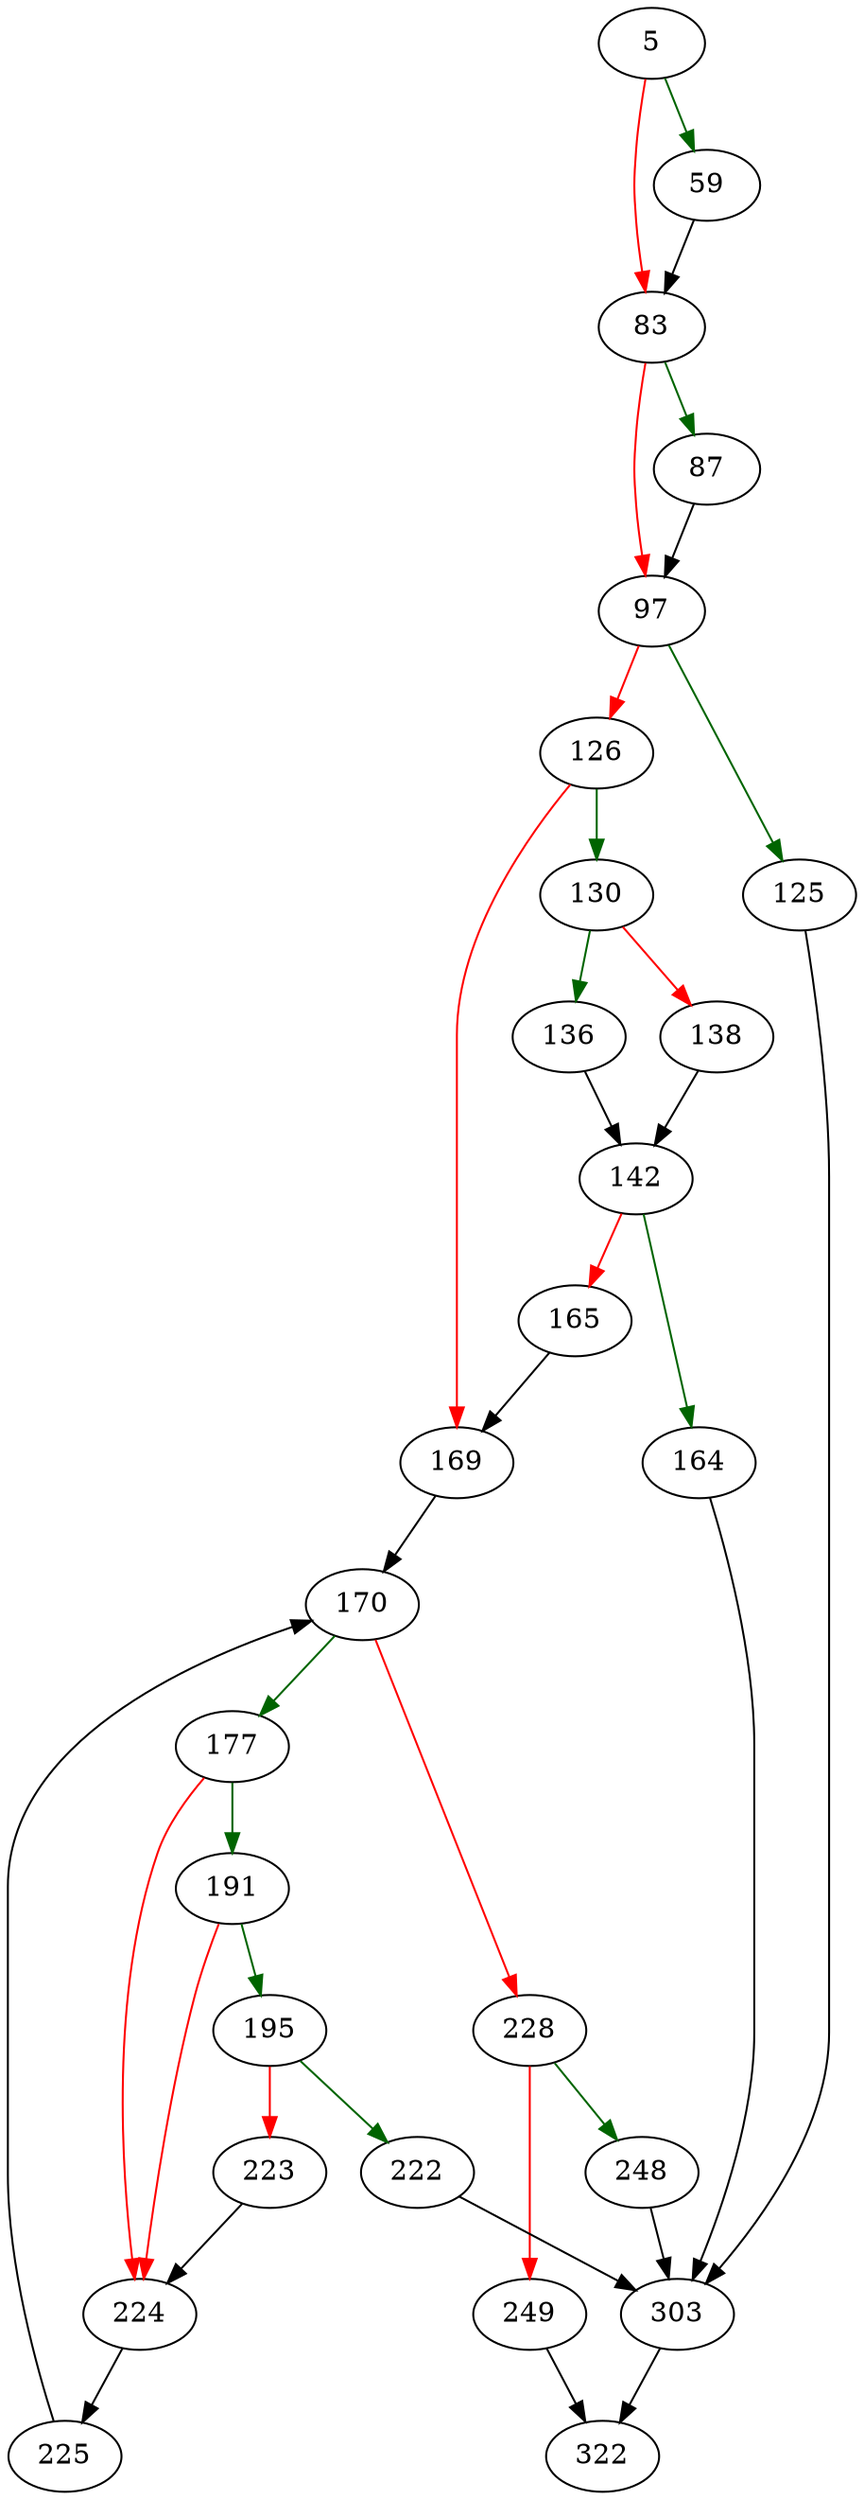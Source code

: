strict digraph "editPage" {
	// Node definitions.
	5 [entry=true];
	59;
	83;
	87;
	97;
	125;
	126;
	303;
	130;
	169;
	136;
	138;
	142;
	164;
	165;
	170;
	177;
	228;
	191;
	224;
	195;
	222;
	223;
	225;
	248;
	249;
	322;

	// Edge definitions.
	5 -> 59 [
		color=darkgreen
		cond=true
	];
	5 -> 83 [
		color=red
		cond=false
	];
	59 -> 83;
	83 -> 87 [
		color=darkgreen
		cond=true
	];
	83 -> 97 [
		color=red
		cond=false
	];
	87 -> 97;
	97 -> 125 [
		color=darkgreen
		cond=true
	];
	97 -> 126 [
		color=red
		cond=false
	];
	125 -> 303;
	126 -> 130 [
		color=darkgreen
		cond=true
	];
	126 -> 169 [
		color=red
		cond=false
	];
	303 -> 322;
	130 -> 136 [
		color=darkgreen
		cond=true
	];
	130 -> 138 [
		color=red
		cond=false
	];
	169 -> 170;
	136 -> 142;
	138 -> 142;
	142 -> 164 [
		color=darkgreen
		cond=true
	];
	142 -> 165 [
		color=red
		cond=false
	];
	164 -> 303;
	165 -> 169;
	170 -> 177 [
		color=darkgreen
		cond=true
	];
	170 -> 228 [
		color=red
		cond=false
	];
	177 -> 191 [
		color=darkgreen
		cond=true
	];
	177 -> 224 [
		color=red
		cond=false
	];
	228 -> 248 [
		color=darkgreen
		cond=true
	];
	228 -> 249 [
		color=red
		cond=false
	];
	191 -> 224 [
		color=red
		cond=false
	];
	191 -> 195 [
		color=darkgreen
		cond=true
	];
	224 -> 225;
	195 -> 222 [
		color=darkgreen
		cond=true
	];
	195 -> 223 [
		color=red
		cond=false
	];
	222 -> 303;
	223 -> 224;
	225 -> 170;
	248 -> 303;
	249 -> 322;
}